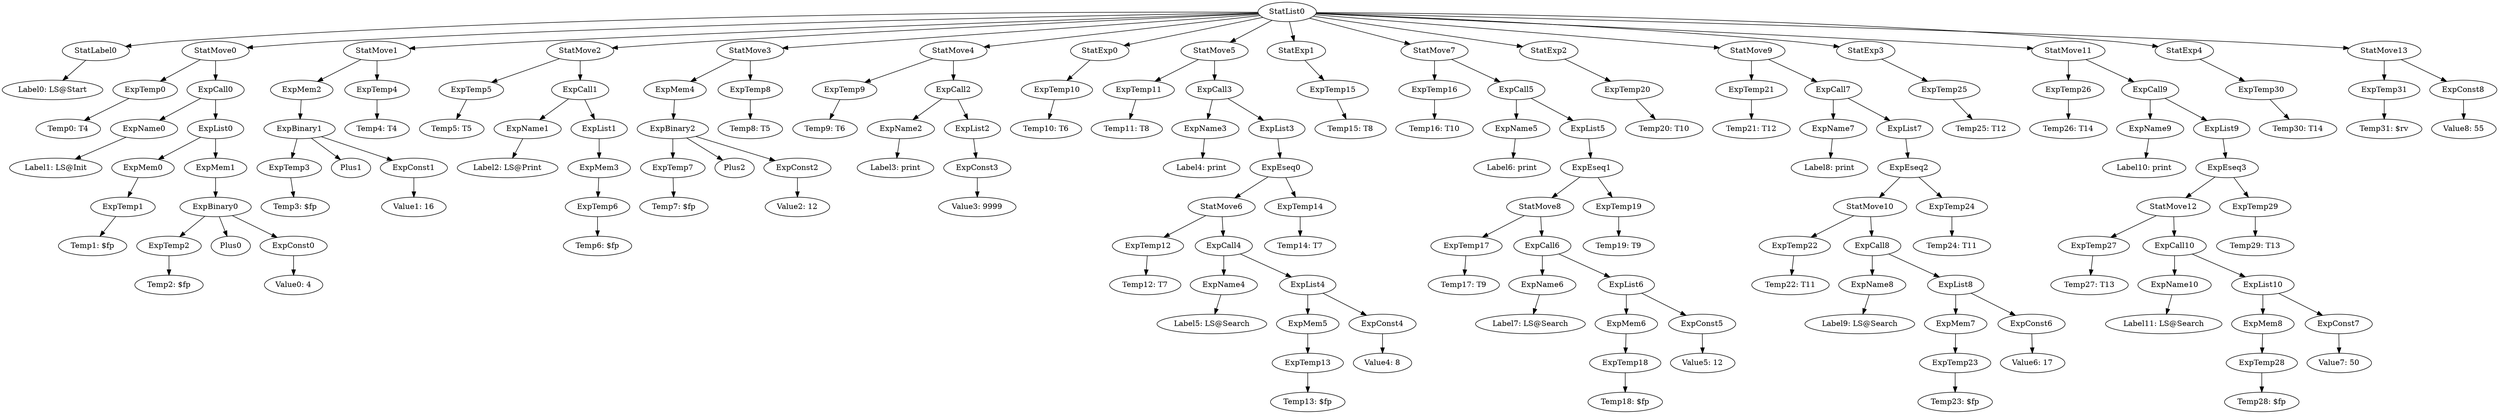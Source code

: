 digraph {
	ordering = out;
	StatMove13 -> ExpTemp31;
	StatMove13 -> ExpConst8;
	StatExp4 -> ExpTemp30;
	ExpTemp30 -> "Temp30: T14";
	ExpTemp29 -> "Temp29: T13";
	ExpTemp31 -> "Temp31: $rv";
	ExpConst7 -> "Value7: 50";
	ExpList10 -> ExpMem8;
	ExpList10 -> ExpConst7;
	ExpMem8 -> ExpTemp28;
	ExpCall10 -> ExpName10;
	ExpCall10 -> ExpList10;
	StatMove6 -> ExpTemp12;
	StatMove6 -> ExpCall4;
	ExpTemp6 -> "Temp6: $fp";
	ExpConst3 -> "Value3: 9999";
	StatMove3 -> ExpMem4;
	StatMove3 -> ExpTemp8;
	ExpList2 -> ExpConst3;
	ExpTemp22 -> "Temp22: T11";
	ExpCall2 -> ExpName2;
	ExpCall2 -> ExpList2;
	StatExp1 -> ExpTemp15;
	ExpName10 -> "Label11: LS@Search";
	StatMove10 -> ExpTemp22;
	StatMove10 -> ExpCall8;
	StatExp0 -> ExpTemp10;
	ExpConst2 -> "Value2: 12";
	ExpBinary2 -> ExpTemp7;
	ExpBinary2 -> Plus2;
	ExpBinary2 -> ExpConst2;
	ExpMem5 -> ExpTemp13;
	ExpMem3 -> ExpTemp6;
	ExpList8 -> ExpMem7;
	ExpList8 -> ExpConst6;
	ExpCall1 -> ExpName1;
	ExpCall1 -> ExpList1;
	ExpList0 -> ExpMem0;
	ExpList0 -> ExpMem1;
	ExpBinary1 -> ExpTemp3;
	ExpBinary1 -> Plus1;
	ExpBinary1 -> ExpConst1;
	ExpCall3 -> ExpName3;
	ExpCall3 -> ExpList3;
	ExpMem0 -> ExpTemp1;
	ExpTemp7 -> "Temp7: $fp";
	ExpTemp0 -> "Temp0: T4";
	ExpTemp4 -> "Temp4: T4";
	ExpName5 -> "Label6: print";
	StatExp2 -> ExpTemp20;
	ExpTemp2 -> "Temp2: $fp";
	StatMove2 -> ExpTemp5;
	StatMove2 -> ExpCall1;
	ExpName8 -> "Label9: LS@Search";
	StatLabel0 -> "Label0: LS@Start";
	ExpTemp19 -> "Temp19: T9";
	StatList0 -> StatLabel0;
	StatList0 -> StatMove0;
	StatList0 -> StatMove1;
	StatList0 -> StatMove2;
	StatList0 -> StatMove3;
	StatList0 -> StatMove4;
	StatList0 -> StatExp0;
	StatList0 -> StatMove5;
	StatList0 -> StatExp1;
	StatList0 -> StatMove7;
	StatList0 -> StatExp2;
	StatList0 -> StatMove9;
	StatList0 -> StatExp3;
	StatList0 -> StatMove11;
	StatList0 -> StatExp4;
	StatList0 -> StatMove13;
	ExpCall8 -> ExpName8;
	ExpCall8 -> ExpList8;
	ExpCall0 -> ExpName0;
	ExpCall0 -> ExpList0;
	ExpMem2 -> ExpBinary1;
	ExpTemp12 -> "Temp12: T7";
	StatMove0 -> ExpTemp0;
	StatMove0 -> ExpCall0;
	StatMove8 -> ExpTemp17;
	StatMove8 -> ExpCall6;
	ExpMem4 -> ExpBinary2;
	ExpName4 -> "Label5: LS@Search";
	ExpBinary0 -> ExpTemp2;
	ExpBinary0 -> Plus0;
	ExpBinary0 -> ExpConst0;
	ExpList9 -> ExpEseq3;
	ExpConst0 -> "Value0: 4";
	ExpMem1 -> ExpBinary0;
	ExpConst6 -> "Value6: 17";
	ExpTemp3 -> "Temp3: $fp";
	StatMove4 -> ExpTemp9;
	StatMove4 -> ExpCall2;
	StatMove5 -> ExpTemp11;
	StatMove5 -> ExpCall3;
	ExpConst5 -> "Value5: 12";
	ExpList6 -> ExpMem6;
	ExpList6 -> ExpConst5;
	ExpConst1 -> "Value1: 16";
	ExpTemp8 -> "Temp8: T5";
	ExpTemp18 -> "Temp18: $fp";
	StatMove1 -> ExpMem2;
	StatMove1 -> ExpTemp4;
	ExpName1 -> "Label2: LS@Print";
	ExpTemp28 -> "Temp28: $fp";
	ExpTemp15 -> "Temp15: T8";
	ExpEseq1 -> StatMove8;
	ExpEseq1 -> ExpTemp19;
	ExpName2 -> "Label3: print";
	ExpEseq2 -> StatMove10;
	ExpEseq2 -> ExpTemp24;
	ExpList1 -> ExpMem3;
	ExpTemp1 -> "Temp1: $fp";
	ExpTemp5 -> "Temp5: T5";
	ExpTemp9 -> "Temp9: T6";
	ExpCall4 -> ExpName4;
	ExpCall4 -> ExpList4;
	ExpName7 -> "Label8: print";
	ExpTemp13 -> "Temp13: $fp";
	ExpConst4 -> "Value4: 8";
	ExpTemp11 -> "Temp11: T8";
	ExpEseq0 -> StatMove6;
	ExpEseq0 -> ExpTemp14;
	StatMove12 -> ExpTemp27;
	StatMove12 -> ExpCall10;
	ExpTemp14 -> "Temp14: T7";
	ExpList3 -> ExpEseq0;
	ExpTemp16 -> "Temp16: T10";
	StatMove7 -> ExpTemp16;
	StatMove7 -> ExpCall5;
	ExpCall5 -> ExpName5;
	ExpCall5 -> ExpList5;
	ExpTemp26 -> "Temp26: T14";
	ExpTemp23 -> "Temp23: $fp";
	ExpTemp17 -> "Temp17: T9";
	ExpTemp21 -> "Temp21: T12";
	ExpName6 -> "Label7: LS@Search";
	ExpTemp10 -> "Temp10: T6";
	ExpCall6 -> ExpName6;
	ExpCall6 -> ExpList6;
	ExpMem6 -> ExpTemp18;
	ExpTemp24 -> "Temp24: T11";
	ExpList5 -> ExpEseq1;
	StatMove11 -> ExpTemp26;
	StatMove11 -> ExpCall9;
	ExpCall9 -> ExpName9;
	ExpCall9 -> ExpList9;
	ExpConst8 -> "Value8: 55";
	ExpName0 -> "Label1: LS@Init";
	ExpTemp20 -> "Temp20: T10";
	StatExp3 -> ExpTemp25;
	StatMove9 -> ExpTemp21;
	StatMove9 -> ExpCall7;
	ExpCall7 -> ExpName7;
	ExpCall7 -> ExpList7;
	ExpMem7 -> ExpTemp23;
	ExpName3 -> "Label4: print";
	ExpList7 -> ExpEseq2;
	ExpEseq3 -> StatMove12;
	ExpEseq3 -> ExpTemp29;
	ExpTemp25 -> "Temp25: T12";
	ExpName9 -> "Label10: print";
	ExpList4 -> ExpMem5;
	ExpList4 -> ExpConst4;
	ExpTemp27 -> "Temp27: T13";
}

